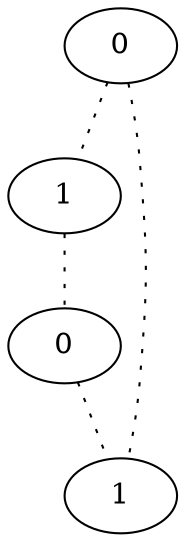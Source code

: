 graph {
a0[label=0];
a1[label=1];
a2[label=0];
a3[label=1];
a0 -- a1 [style=dotted];
a0 -- a3 [style=dotted];
a1 -- a2 [style=dotted];
a2 -- a3 [style=dotted];
}
